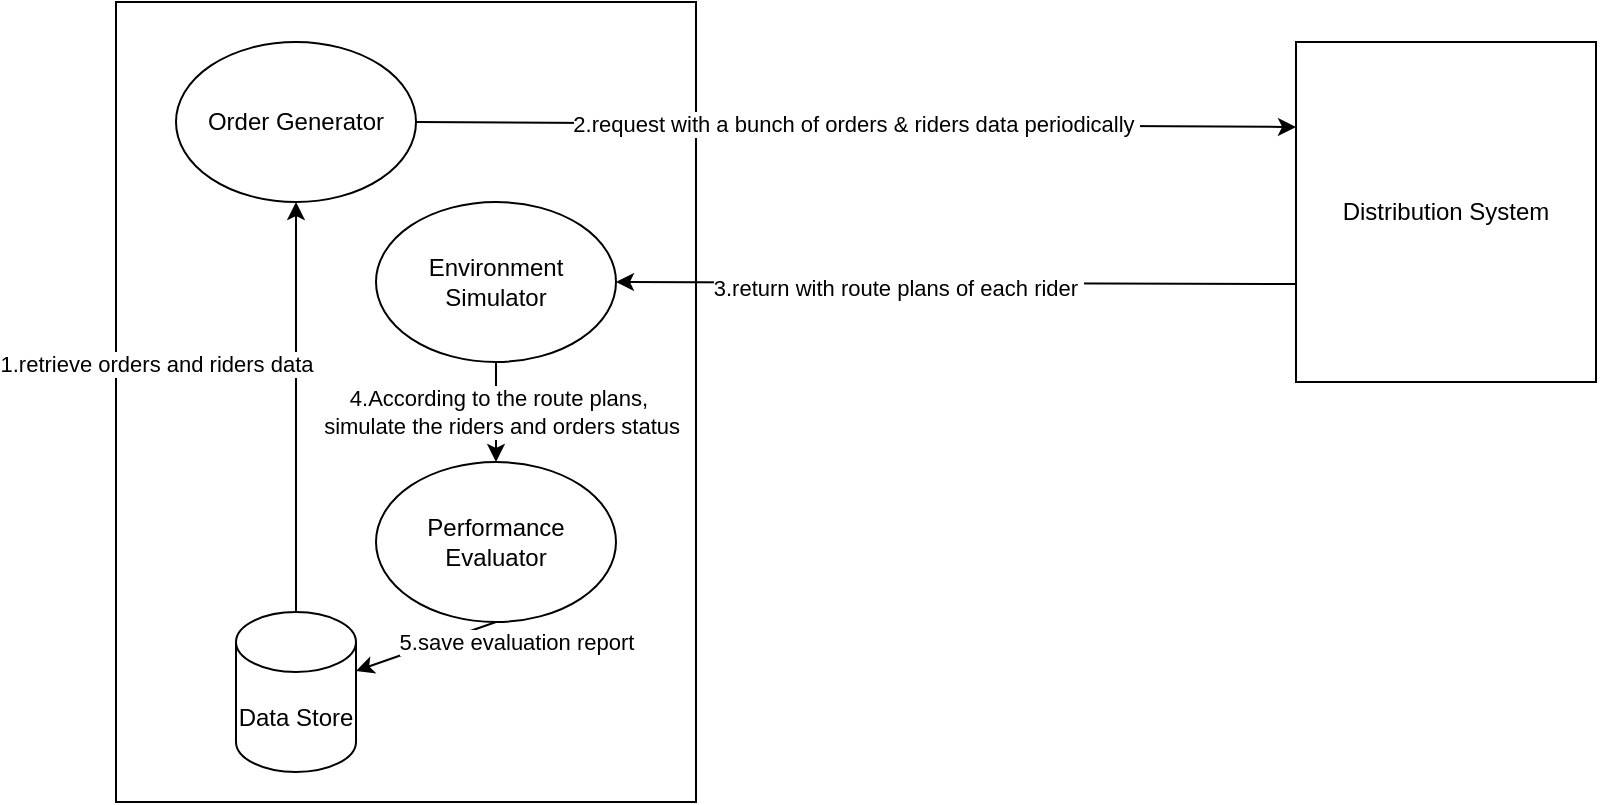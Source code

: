 <mxfile version="14.9.7" type="github">
  <diagram id="oS8JlnshZZL8cdZx8A73" name="Page-1">
    <mxGraphModel dx="1186" dy="618" grid="1" gridSize="10" guides="1" tooltips="1" connect="1" arrows="1" fold="1" page="1" pageScale="1" pageWidth="827" pageHeight="1169" math="0" shadow="0">
      <root>
        <mxCell id="0" />
        <mxCell id="1" parent="0" />
        <mxCell id="XZEnlKwq88abkI5CFJ9S-1" value="" style="rounded=0;whiteSpace=wrap;html=1;" vertex="1" parent="1">
          <mxGeometry x="120" y="200" width="290" height="400" as="geometry" />
        </mxCell>
        <mxCell id="XZEnlKwq88abkI5CFJ9S-5" value="Distribution System" style="rounded=0;whiteSpace=wrap;html=1;" vertex="1" parent="1">
          <mxGeometry x="710" y="220" width="150" height="170" as="geometry" />
        </mxCell>
        <mxCell id="XZEnlKwq88abkI5CFJ9S-6" value="Order Generator" style="ellipse;whiteSpace=wrap;html=1;" vertex="1" parent="1">
          <mxGeometry x="150" y="220" width="120" height="80" as="geometry" />
        </mxCell>
        <mxCell id="XZEnlKwq88abkI5CFJ9S-7" value="Data Store" style="shape=cylinder3;whiteSpace=wrap;html=1;boundedLbl=1;backgroundOutline=1;size=15;" vertex="1" parent="1">
          <mxGeometry x="180" y="505" width="60" height="80" as="geometry" />
        </mxCell>
        <mxCell id="XZEnlKwq88abkI5CFJ9S-9" value="" style="endArrow=classic;html=1;exitX=1;exitY=0.5;exitDx=0;exitDy=0;entryX=0;entryY=0.25;entryDx=0;entryDy=0;" edge="1" parent="1" source="XZEnlKwq88abkI5CFJ9S-6" target="XZEnlKwq88abkI5CFJ9S-5">
          <mxGeometry width="50" height="50" relative="1" as="geometry">
            <mxPoint x="410" y="400" as="sourcePoint" />
            <mxPoint x="460" y="350" as="targetPoint" />
          </mxGeometry>
        </mxCell>
        <mxCell id="XZEnlKwq88abkI5CFJ9S-11" value="2.request with a bunch of orders &amp;amp; riders data periodically&amp;nbsp;" style="edgeLabel;html=1;align=center;verticalAlign=middle;resizable=0;points=[];" vertex="1" connectable="0" parent="XZEnlKwq88abkI5CFJ9S-9">
          <mxGeometry x="0.14" y="-1" relative="1" as="geometry">
            <mxPoint x="-31" y="-2" as="offset" />
          </mxGeometry>
        </mxCell>
        <mxCell id="XZEnlKwq88abkI5CFJ9S-10" value="" style="endArrow=classic;html=1;" edge="1" parent="1" source="XZEnlKwq88abkI5CFJ9S-7" target="XZEnlKwq88abkI5CFJ9S-6">
          <mxGeometry width="50" height="50" relative="1" as="geometry">
            <mxPoint x="220" y="390" as="sourcePoint" />
            <mxPoint x="270" y="340" as="targetPoint" />
          </mxGeometry>
        </mxCell>
        <mxCell id="XZEnlKwq88abkI5CFJ9S-14" value="1.retrieve orders and riders data" style="edgeLabel;html=1;align=center;verticalAlign=middle;resizable=0;points=[];" vertex="1" connectable="0" parent="XZEnlKwq88abkI5CFJ9S-10">
          <mxGeometry x="-0.4" relative="1" as="geometry">
            <mxPoint x="-70" y="-63" as="offset" />
          </mxGeometry>
        </mxCell>
        <mxCell id="XZEnlKwq88abkI5CFJ9S-12" value="" style="endArrow=classic;html=1;exitX=0;exitY=0.712;exitDx=0;exitDy=0;exitPerimeter=0;entryX=1;entryY=0.5;entryDx=0;entryDy=0;" edge="1" parent="1" source="XZEnlKwq88abkI5CFJ9S-5" target="XZEnlKwq88abkI5CFJ9S-15">
          <mxGeometry width="50" height="50" relative="1" as="geometry">
            <mxPoint x="470" y="480" as="sourcePoint" />
            <mxPoint x="370" y="360" as="targetPoint" />
          </mxGeometry>
        </mxCell>
        <mxCell id="XZEnlKwq88abkI5CFJ9S-13" value="3.return with route plans of each rider&amp;nbsp;" style="edgeLabel;html=1;align=center;verticalAlign=middle;resizable=0;points=[];" vertex="1" connectable="0" parent="XZEnlKwq88abkI5CFJ9S-12">
          <mxGeometry x="0.17" y="2" relative="1" as="geometry">
            <mxPoint as="offset" />
          </mxGeometry>
        </mxCell>
        <mxCell id="XZEnlKwq88abkI5CFJ9S-15" value="Environment Simulator" style="ellipse;whiteSpace=wrap;html=1;" vertex="1" parent="1">
          <mxGeometry x="250" y="300" width="120" height="80" as="geometry" />
        </mxCell>
        <mxCell id="XZEnlKwq88abkI5CFJ9S-16" value="Performance Evaluator" style="ellipse;whiteSpace=wrap;html=1;" vertex="1" parent="1">
          <mxGeometry x="250" y="430" width="120" height="80" as="geometry" />
        </mxCell>
        <mxCell id="XZEnlKwq88abkI5CFJ9S-17" value="" style="endArrow=classic;html=1;" edge="1" parent="1" source="XZEnlKwq88abkI5CFJ9S-15" target="XZEnlKwq88abkI5CFJ9S-16">
          <mxGeometry width="50" height="50" relative="1" as="geometry">
            <mxPoint x="550" y="490" as="sourcePoint" />
            <mxPoint x="510" y="460" as="targetPoint" />
          </mxGeometry>
        </mxCell>
        <mxCell id="XZEnlKwq88abkI5CFJ9S-18" value="4.According to the route plans,&lt;br&gt;&amp;nbsp;simulate the riders and orders status" style="edgeLabel;html=1;align=center;verticalAlign=middle;resizable=0;points=[];" vertex="1" connectable="0" parent="XZEnlKwq88abkI5CFJ9S-17">
          <mxGeometry y="1" relative="1" as="geometry">
            <mxPoint as="offset" />
          </mxGeometry>
        </mxCell>
        <mxCell id="XZEnlKwq88abkI5CFJ9S-19" value="5.save evaluation report" style="endArrow=classic;html=1;exitX=0.5;exitY=1;exitDx=0;exitDy=0;" edge="1" parent="1" source="XZEnlKwq88abkI5CFJ9S-16" target="XZEnlKwq88abkI5CFJ9S-7">
          <mxGeometry x="-1" y="14" width="50" height="50" relative="1" as="geometry">
            <mxPoint x="580" y="590" as="sourcePoint" />
            <mxPoint x="630" y="540" as="targetPoint" />
            <mxPoint x="5" y="-3" as="offset" />
          </mxGeometry>
        </mxCell>
      </root>
    </mxGraphModel>
  </diagram>
</mxfile>
